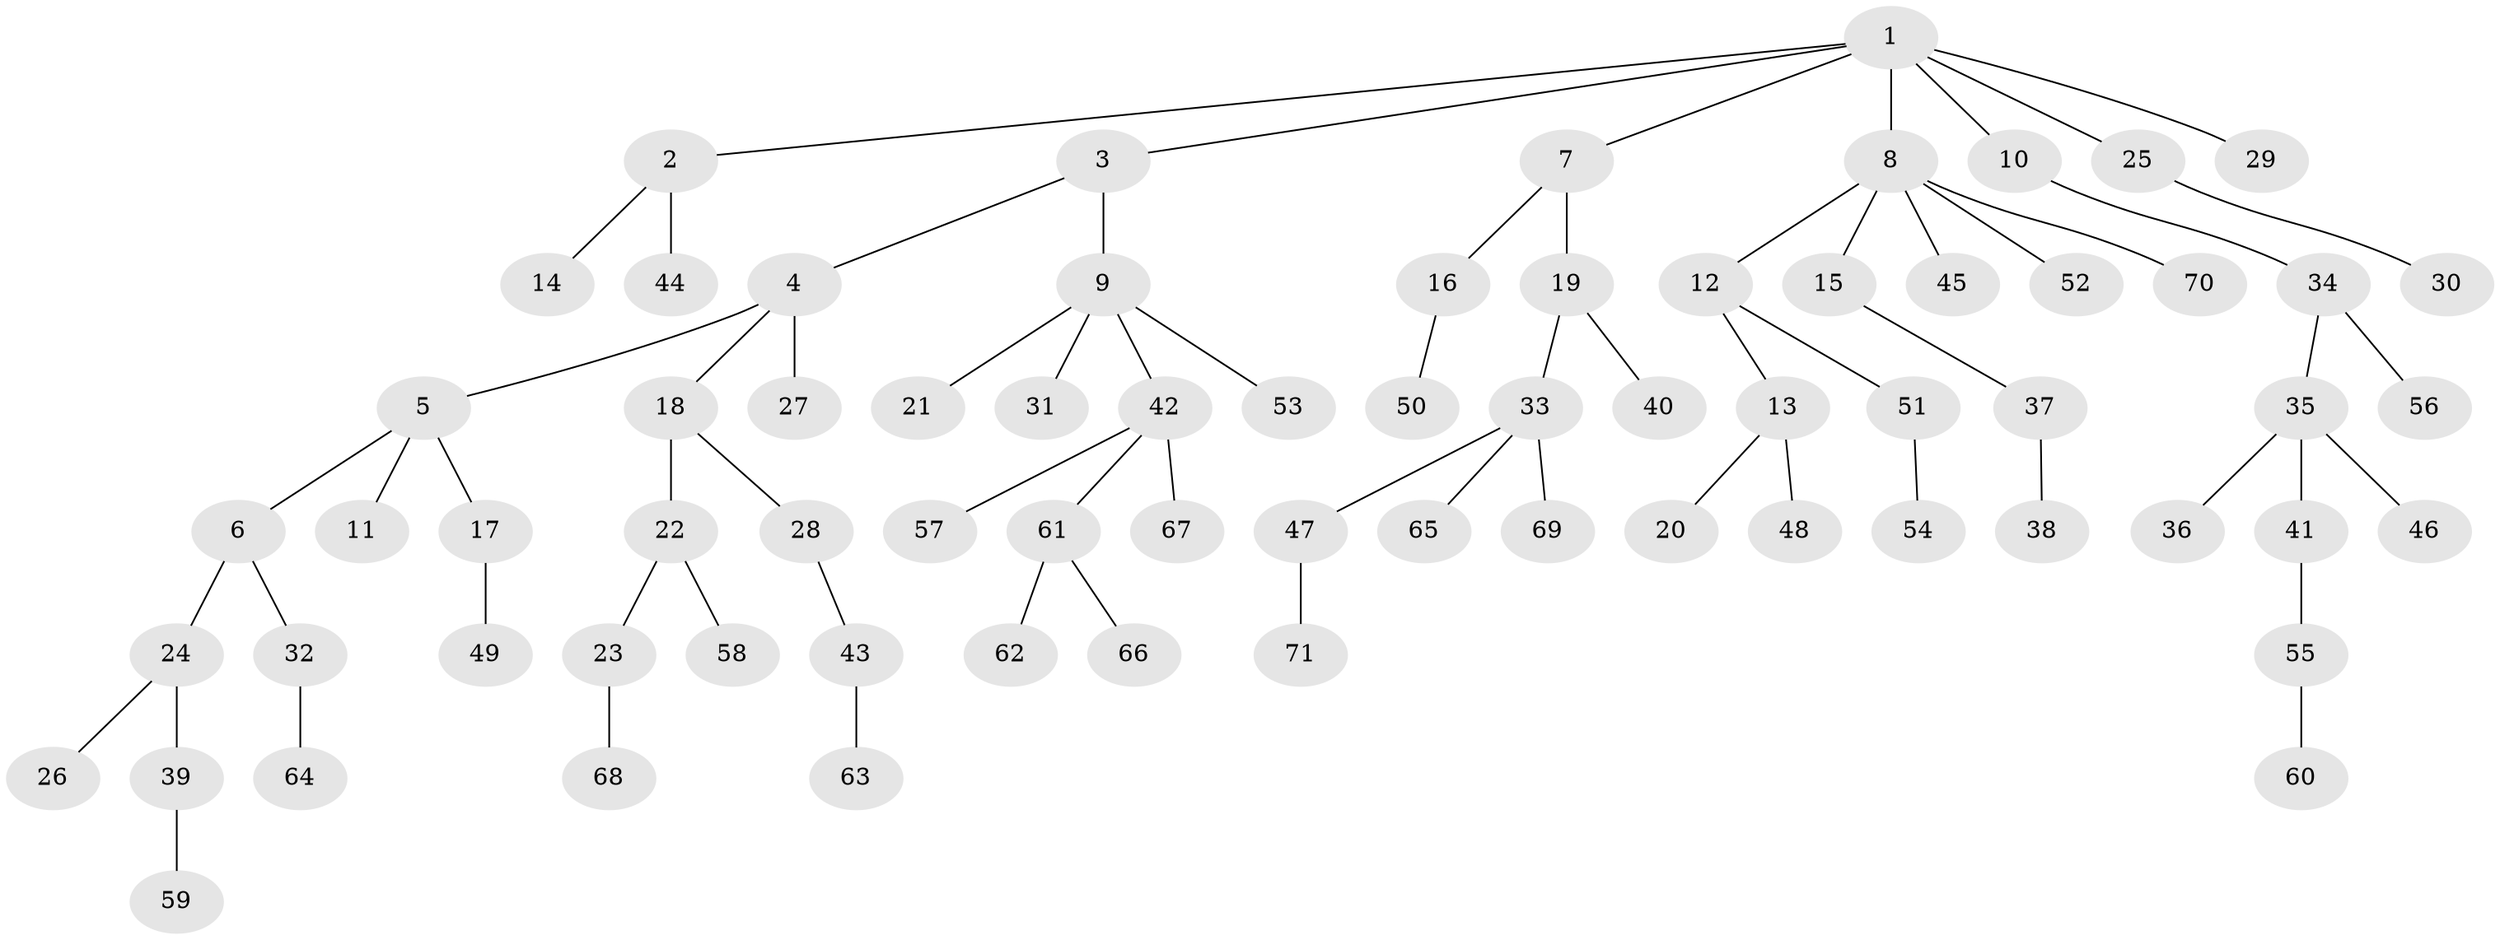 // coarse degree distribution, {4: 0.08695652173913043, 1: 0.43478260869565216, 3: 0.17391304347826086, 2: 0.30434782608695654}
// Generated by graph-tools (version 1.1) at 2025/51/03/04/25 22:51:59]
// undirected, 71 vertices, 70 edges
graph export_dot {
  node [color=gray90,style=filled];
  1;
  2;
  3;
  4;
  5;
  6;
  7;
  8;
  9;
  10;
  11;
  12;
  13;
  14;
  15;
  16;
  17;
  18;
  19;
  20;
  21;
  22;
  23;
  24;
  25;
  26;
  27;
  28;
  29;
  30;
  31;
  32;
  33;
  34;
  35;
  36;
  37;
  38;
  39;
  40;
  41;
  42;
  43;
  44;
  45;
  46;
  47;
  48;
  49;
  50;
  51;
  52;
  53;
  54;
  55;
  56;
  57;
  58;
  59;
  60;
  61;
  62;
  63;
  64;
  65;
  66;
  67;
  68;
  69;
  70;
  71;
  1 -- 2;
  1 -- 3;
  1 -- 7;
  1 -- 8;
  1 -- 10;
  1 -- 25;
  1 -- 29;
  2 -- 14;
  2 -- 44;
  3 -- 4;
  3 -- 9;
  4 -- 5;
  4 -- 18;
  4 -- 27;
  5 -- 6;
  5 -- 11;
  5 -- 17;
  6 -- 24;
  6 -- 32;
  7 -- 16;
  7 -- 19;
  8 -- 12;
  8 -- 15;
  8 -- 45;
  8 -- 52;
  8 -- 70;
  9 -- 21;
  9 -- 31;
  9 -- 42;
  9 -- 53;
  10 -- 34;
  12 -- 13;
  12 -- 51;
  13 -- 20;
  13 -- 48;
  15 -- 37;
  16 -- 50;
  17 -- 49;
  18 -- 22;
  18 -- 28;
  19 -- 33;
  19 -- 40;
  22 -- 23;
  22 -- 58;
  23 -- 68;
  24 -- 26;
  24 -- 39;
  25 -- 30;
  28 -- 43;
  32 -- 64;
  33 -- 47;
  33 -- 65;
  33 -- 69;
  34 -- 35;
  34 -- 56;
  35 -- 36;
  35 -- 41;
  35 -- 46;
  37 -- 38;
  39 -- 59;
  41 -- 55;
  42 -- 57;
  42 -- 61;
  42 -- 67;
  43 -- 63;
  47 -- 71;
  51 -- 54;
  55 -- 60;
  61 -- 62;
  61 -- 66;
}
